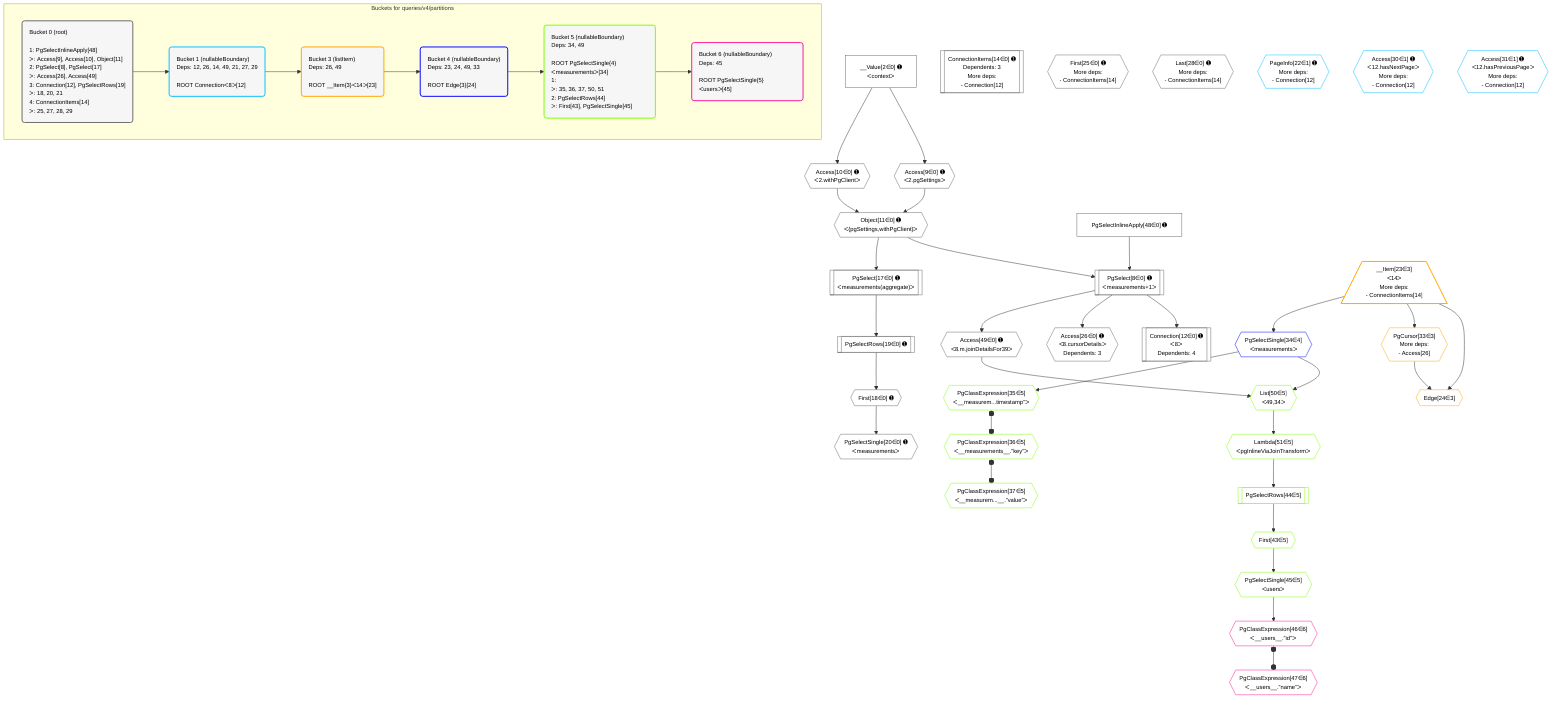 %%{init: {'themeVariables': { 'fontSize': '12px'}}}%%
graph TD
    classDef path fill:#eee,stroke:#000,color:#000
    classDef plan fill:#fff,stroke-width:1px,color:#000
    classDef itemplan fill:#fff,stroke-width:2px,color:#000
    classDef unbatchedplan fill:#dff,stroke-width:1px,color:#000
    classDef sideeffectplan fill:#fcc,stroke-width:2px,color:#000
    classDef bucket fill:#f6f6f6,color:#000,stroke-width:2px,text-align:left

    subgraph "Buckets for queries/v4/partitions"
    Bucket0("Bucket 0 (root)<br /><br />1: PgSelectInlineApply[48]<br />ᐳ: Access[9], Access[10], Object[11]<br />2: PgSelect[8], PgSelect[17]<br />ᐳ: Access[26], Access[49]<br />3: Connection[12], PgSelectRows[19]<br />ᐳ: 18, 20, 21<br />4: ConnectionItems[14]<br />ᐳ: 25, 27, 28, 29"):::bucket
    Bucket1("Bucket 1 (nullableBoundary)<br />Deps: 12, 26, 14, 49, 21, 27, 29<br /><br />ROOT Connectionᐸ8ᐳ[12]"):::bucket
    Bucket3("Bucket 3 (listItem)<br />Deps: 26, 49<br /><br />ROOT __Item{3}ᐸ14ᐳ[23]"):::bucket
    Bucket4("Bucket 4 (nullableBoundary)<br />Deps: 23, 24, 49, 33<br /><br />ROOT Edge{3}[24]"):::bucket
    Bucket5("Bucket 5 (nullableBoundary)<br />Deps: 34, 49<br /><br />ROOT PgSelectSingle{4}ᐸmeasurementsᐳ[34]<br />1: <br />ᐳ: 35, 36, 37, 50, 51<br />2: PgSelectRows[44]<br />ᐳ: First[43], PgSelectSingle[45]"):::bucket
    Bucket6("Bucket 6 (nullableBoundary)<br />Deps: 45<br /><br />ROOT PgSelectSingle{5}ᐸusersᐳ[45]"):::bucket
    end
    Bucket0 --> Bucket1
    Bucket1 --> Bucket3
    Bucket3 --> Bucket4
    Bucket4 --> Bucket5
    Bucket5 --> Bucket6

    %% plan dependencies
    PgSelect8[["PgSelect[8∈0] ➊<br />ᐸmeasurements+1ᐳ"]]:::plan
    Object11{{"Object[11∈0] ➊<br />ᐸ{pgSettings,withPgClient}ᐳ"}}:::plan
    PgSelectInlineApply48["PgSelectInlineApply[48∈0] ➊"]:::plan
    Object11 & PgSelectInlineApply48 --> PgSelect8
    Access9{{"Access[9∈0] ➊<br />ᐸ2.pgSettingsᐳ"}}:::plan
    Access10{{"Access[10∈0] ➊<br />ᐸ2.withPgClientᐳ"}}:::plan
    Access9 & Access10 --> Object11
    __Value2["__Value[2∈0] ➊<br />ᐸcontextᐳ"]:::plan
    __Value2 --> Access9
    __Value2 --> Access10
    Connection12[["Connection[12∈0] ➊<br />ᐸ8ᐳ<br />Dependents: 4"]]:::plan
    PgSelect8 --> Connection12
    ConnectionItems14[["ConnectionItems[14∈0] ➊<br />Dependents: 3<br />More deps:<br />- Connection[12]"]]:::plan
    PgSelect17[["PgSelect[17∈0] ➊<br />ᐸmeasurements(aggregate)ᐳ"]]:::plan
    Object11 --> PgSelect17
    First18{{"First[18∈0] ➊"}}:::plan
    PgSelectRows19[["PgSelectRows[19∈0] ➊"]]:::plan
    PgSelectRows19 --> First18
    PgSelect17 --> PgSelectRows19
    PgSelectSingle20{{"PgSelectSingle[20∈0] ➊<br />ᐸmeasurementsᐳ"}}:::plan
    First18 --> PgSelectSingle20
    First25{{"First[25∈0] ➊<br />More deps:<br />- ConnectionItems[14]"}}:::plan
    Access26{{"Access[26∈0] ➊<br />ᐸ8.cursorDetailsᐳ<br />Dependents: 3"}}:::plan
    PgSelect8 --> Access26
    Last28{{"Last[28∈0] ➊<br />More deps:<br />- ConnectionItems[14]"}}:::plan
    Access49{{"Access[49∈0] ➊<br />ᐸ8.m.joinDetailsFor39ᐳ"}}:::plan
    PgSelect8 --> Access49
    PageInfo22{{"PageInfo[22∈1] ➊<br />More deps:<br />- Connection[12]"}}:::plan
    Access30{{"Access[30∈1] ➊<br />ᐸ12.hasNextPageᐳ<br />More deps:<br />- Connection[12]"}}:::plan
    Access31{{"Access[31∈1] ➊<br />ᐸ12.hasPreviousPageᐳ<br />More deps:<br />- Connection[12]"}}:::plan
    Edge24{{"Edge[24∈3]"}}:::plan
    __Item23[/"__Item[23∈3]<br />ᐸ14ᐳ<br />More deps:<br />- ConnectionItems[14]"\]:::itemplan
    PgCursor33{{"PgCursor[33∈3]<br />More deps:<br />- Access[26]"}}:::plan
    __Item23 & PgCursor33 --> Edge24
    __Item23 --> PgCursor33
    PgSelectSingle34{{"PgSelectSingle[34∈4]<br />ᐸmeasurementsᐳ"}}:::plan
    __Item23 --> PgSelectSingle34
    List50{{"List[50∈5]<br />ᐸ49,34ᐳ"}}:::plan
    Access49 & PgSelectSingle34 --> List50
    PgClassExpression35{{"PgClassExpression[35∈5]<br />ᐸ__measurem...timestamp”ᐳ"}}:::plan
    PgSelectSingle34 --> PgClassExpression35
    PgClassExpression36{{"PgClassExpression[36∈5]<br />ᐸ__measurements__.”key”ᐳ"}}:::plan
    PgClassExpression35 o--o PgClassExpression36
    PgClassExpression37{{"PgClassExpression[37∈5]<br />ᐸ__measurem...__.”value”ᐳ"}}:::plan
    PgClassExpression36 o--o PgClassExpression37
    First43{{"First[43∈5]"}}:::plan
    PgSelectRows44[["PgSelectRows[44∈5]"]]:::plan
    PgSelectRows44 --> First43
    Lambda51{{"Lambda[51∈5]<br />ᐸpgInlineViaJoinTransformᐳ"}}:::plan
    Lambda51 --> PgSelectRows44
    PgSelectSingle45{{"PgSelectSingle[45∈5]<br />ᐸusersᐳ"}}:::plan
    First43 --> PgSelectSingle45
    List50 --> Lambda51
    PgClassExpression46{{"PgClassExpression[46∈6]<br />ᐸ__users__.”id”ᐳ"}}:::plan
    PgSelectSingle45 --> PgClassExpression46
    PgClassExpression47{{"PgClassExpression[47∈6]<br />ᐸ__users__.”name”ᐳ"}}:::plan
    PgClassExpression46 o--o PgClassExpression47

    %% define steps
    classDef bucket0 stroke:#696969
    class Bucket0,__Value2,PgSelect8,Access9,Access10,Object11,Connection12,ConnectionItems14,PgSelect17,First18,PgSelectRows19,PgSelectSingle20,First25,Access26,Last28,PgSelectInlineApply48,Access49 bucket0
    classDef bucket1 stroke:#00bfff
    class Bucket1,PageInfo22,Access30,Access31 bucket1
    classDef bucket3 stroke:#ffa500
    class Bucket3,__Item23,Edge24,PgCursor33 bucket3
    classDef bucket4 stroke:#0000ff
    class Bucket4,PgSelectSingle34 bucket4
    classDef bucket5 stroke:#7fff00
    class Bucket5,PgClassExpression35,PgClassExpression36,PgClassExpression37,First43,PgSelectRows44,PgSelectSingle45,List50,Lambda51 bucket5
    classDef bucket6 stroke:#ff1493
    class Bucket6,PgClassExpression46,PgClassExpression47 bucket6